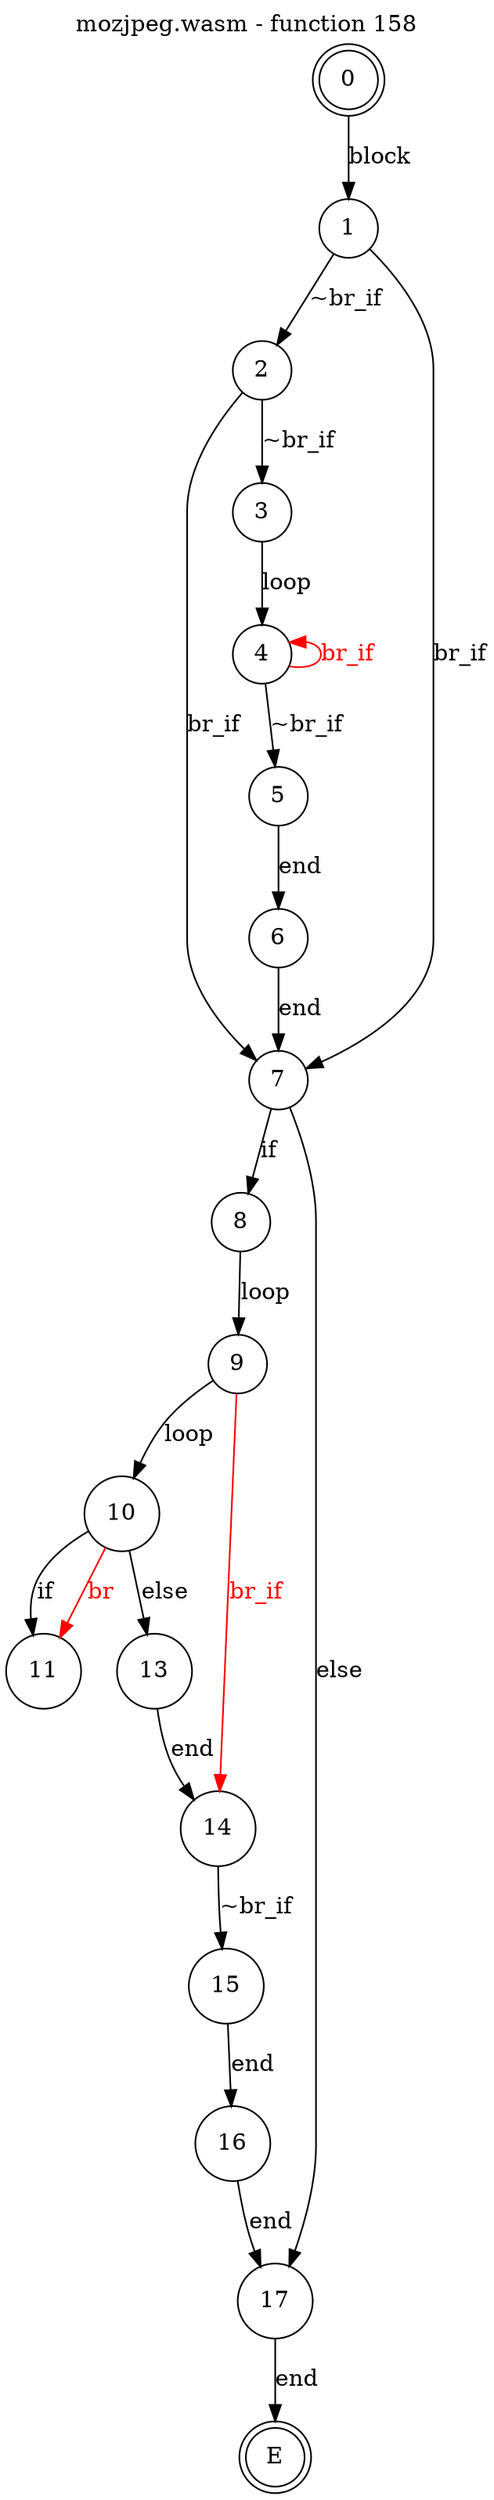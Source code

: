 digraph finite_state_machine {
    label = "mozjpeg.wasm - function 158"
    labelloc =  t
    labelfontsize = 16
    labelfontcolor = black
    labelfontname = "Helvetica"
    node [shape = doublecircle]; 0 E ;
    node [shape = circle];
    0 -> 1[label="block"];
    1 -> 2[label="~br_if"];
    1 -> 7[label="br_if"];
    2 -> 3[label="~br_if"];
    2 -> 7[label="br_if"];
    3 -> 4[label="loop"];
    4 -> 5[label="~br_if"];
    4 -> 4[color="red" dir=back fontcolor="red" label="br_if"];
    5 -> 6[label="end"];
    6 -> 7[label="end"];
    7 -> 8[label="if"];
    7 -> 17[label="else"];
    8 -> 9[label="loop"];
    9 -> 10[label="loop"];
    10 -> 11[label="if"];
    10 -> 13[label="else"];
    11 -> 10[color="red" dir=back fontcolor="red" label="br"];
    13 -> 14[label="end"];
    14 -> 15[label="~br_if"];
    14 -> 9[color="red" dir=back fontcolor="red" label="br_if"];
    15 -> 16[label="end"];
    16 -> 17[label="end"];
    17 -> E[label="end"];
}
